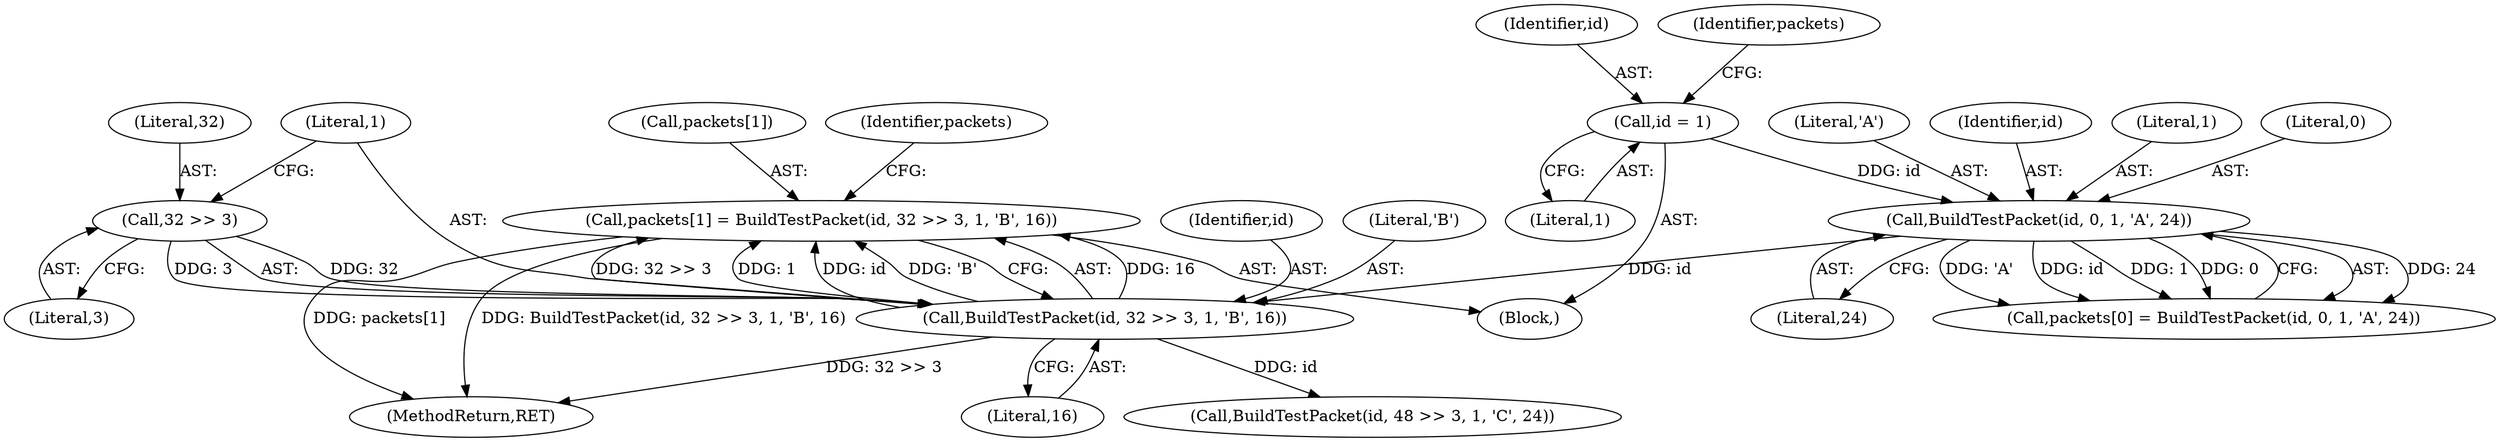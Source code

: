digraph "0_suricata_4a04f814b15762eb446a5ead4d69d021512df6f8_1@array" {
"1000154" [label="(Call,packets[1] = BuildTestPacket(id, 32 >> 3, 1, 'B', 16))"];
"1000158" [label="(Call,BuildTestPacket(id, 32 >> 3, 1, 'B', 16))"];
"1000148" [label="(Call,BuildTestPacket(id, 0, 1, 'A', 24))"];
"1000135" [label="(Call,id = 1)"];
"1000160" [label="(Call,32 >> 3)"];
"1000170" [label="(Call,BuildTestPacket(id, 48 >> 3, 1, 'C', 24))"];
"1000163" [label="(Literal,1)"];
"1000151" [label="(Literal,1)"];
"1000136" [label="(Identifier,id)"];
"1000144" [label="(Call,packets[0] = BuildTestPacket(id, 0, 1, 'A', 24))"];
"1000127" [label="(Block,)"];
"1000135" [label="(Call,id = 1)"];
"1000137" [label="(Literal,1)"];
"1000168" [label="(Identifier,packets)"];
"1000150" [label="(Literal,0)"];
"1000152" [label="(Literal,'A')"];
"1000159" [label="(Identifier,id)"];
"1000505" [label="(MethodReturn,RET)"];
"1000165" [label="(Literal,16)"];
"1000149" [label="(Identifier,id)"];
"1000161" [label="(Literal,32)"];
"1000158" [label="(Call,BuildTestPacket(id, 32 >> 3, 1, 'B', 16))"];
"1000155" [label="(Call,packets[1])"];
"1000148" [label="(Call,BuildTestPacket(id, 0, 1, 'A', 24))"];
"1000154" [label="(Call,packets[1] = BuildTestPacket(id, 32 >> 3, 1, 'B', 16))"];
"1000160" [label="(Call,32 >> 3)"];
"1000164" [label="(Literal,'B')"];
"1000162" [label="(Literal,3)"];
"1000153" [label="(Literal,24)"];
"1000140" [label="(Identifier,packets)"];
"1000154" -> "1000127"  [label="AST: "];
"1000154" -> "1000158"  [label="CFG: "];
"1000155" -> "1000154"  [label="AST: "];
"1000158" -> "1000154"  [label="AST: "];
"1000168" -> "1000154"  [label="CFG: "];
"1000154" -> "1000505"  [label="DDG: packets[1]"];
"1000154" -> "1000505"  [label="DDG: BuildTestPacket(id, 32 >> 3, 1, 'B', 16)"];
"1000158" -> "1000154"  [label="DDG: 16"];
"1000158" -> "1000154"  [label="DDG: 32 >> 3"];
"1000158" -> "1000154"  [label="DDG: 1"];
"1000158" -> "1000154"  [label="DDG: id"];
"1000158" -> "1000154"  [label="DDG: 'B'"];
"1000158" -> "1000165"  [label="CFG: "];
"1000159" -> "1000158"  [label="AST: "];
"1000160" -> "1000158"  [label="AST: "];
"1000163" -> "1000158"  [label="AST: "];
"1000164" -> "1000158"  [label="AST: "];
"1000165" -> "1000158"  [label="AST: "];
"1000158" -> "1000505"  [label="DDG: 32 >> 3"];
"1000148" -> "1000158"  [label="DDG: id"];
"1000160" -> "1000158"  [label="DDG: 32"];
"1000160" -> "1000158"  [label="DDG: 3"];
"1000158" -> "1000170"  [label="DDG: id"];
"1000148" -> "1000144"  [label="AST: "];
"1000148" -> "1000153"  [label="CFG: "];
"1000149" -> "1000148"  [label="AST: "];
"1000150" -> "1000148"  [label="AST: "];
"1000151" -> "1000148"  [label="AST: "];
"1000152" -> "1000148"  [label="AST: "];
"1000153" -> "1000148"  [label="AST: "];
"1000144" -> "1000148"  [label="CFG: "];
"1000148" -> "1000144"  [label="DDG: 24"];
"1000148" -> "1000144"  [label="DDG: 'A'"];
"1000148" -> "1000144"  [label="DDG: id"];
"1000148" -> "1000144"  [label="DDG: 1"];
"1000148" -> "1000144"  [label="DDG: 0"];
"1000135" -> "1000148"  [label="DDG: id"];
"1000135" -> "1000127"  [label="AST: "];
"1000135" -> "1000137"  [label="CFG: "];
"1000136" -> "1000135"  [label="AST: "];
"1000137" -> "1000135"  [label="AST: "];
"1000140" -> "1000135"  [label="CFG: "];
"1000160" -> "1000162"  [label="CFG: "];
"1000161" -> "1000160"  [label="AST: "];
"1000162" -> "1000160"  [label="AST: "];
"1000163" -> "1000160"  [label="CFG: "];
}
